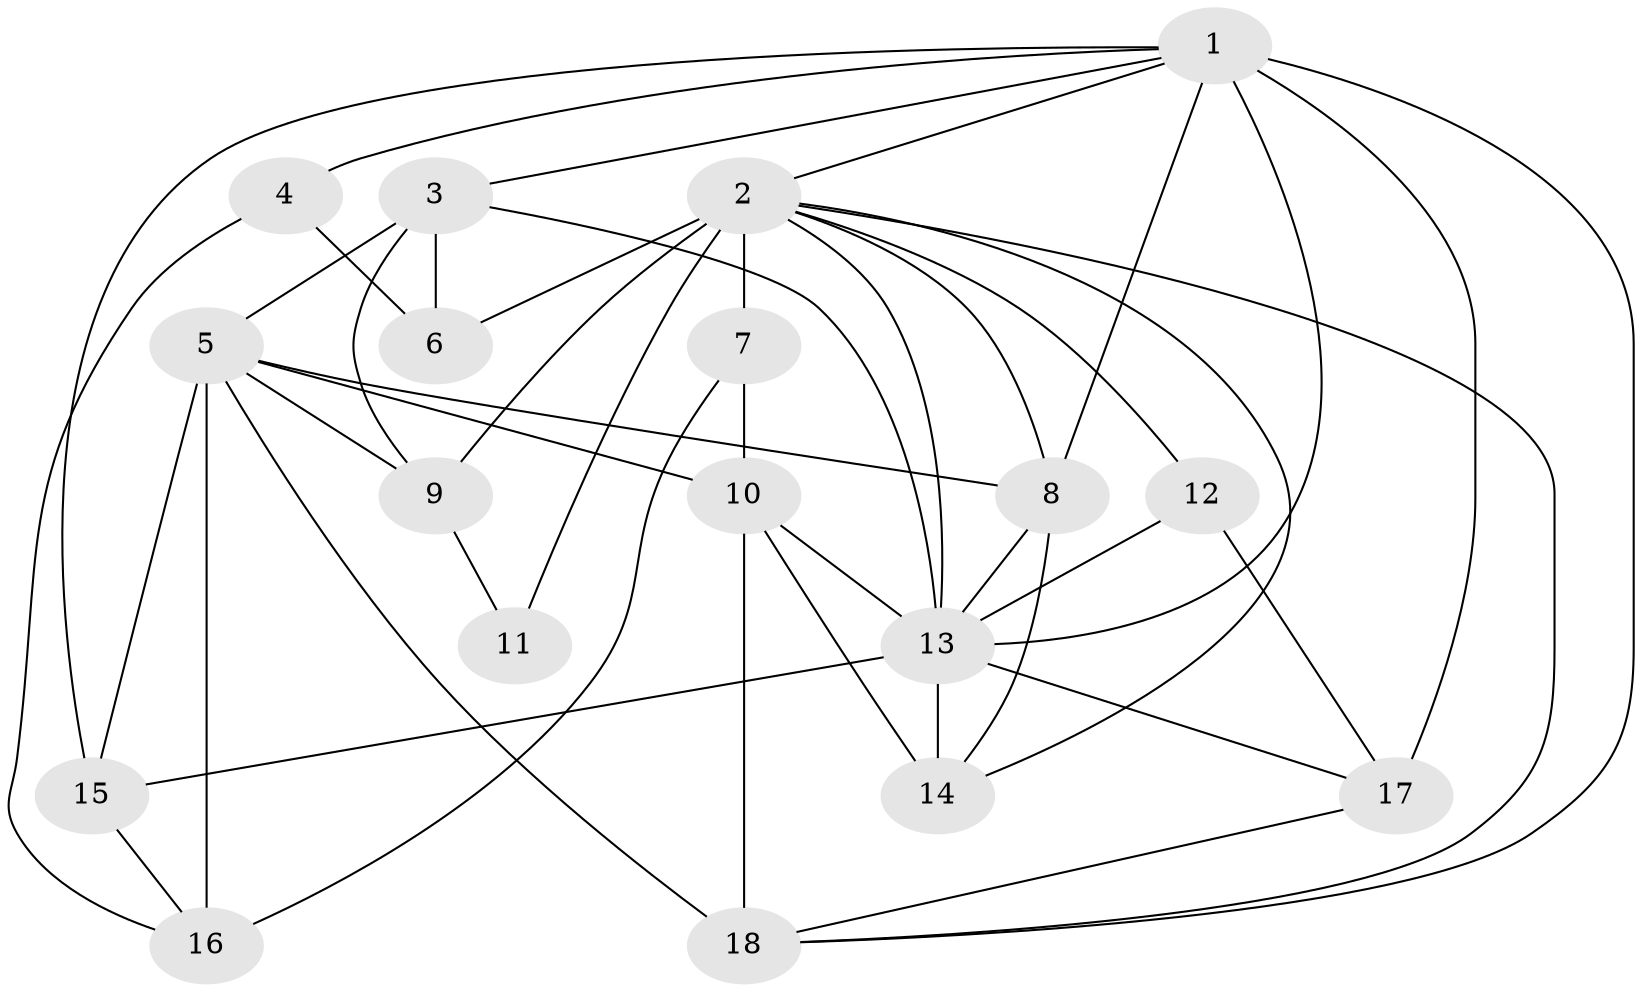 // original degree distribution, {3: 0.30357142857142855, 5: 0.14285714285714285, 2: 0.10714285714285714, 4: 0.2857142857142857, 8: 0.017857142857142856, 6: 0.125, 7: 0.017857142857142856}
// Generated by graph-tools (version 1.1) at 2025/37/03/04/25 23:37:01]
// undirected, 18 vertices, 44 edges
graph export_dot {
  node [color=gray90,style=filled];
  1;
  2;
  3;
  4;
  5;
  6;
  7;
  8;
  9;
  10;
  11;
  12;
  13;
  14;
  15;
  16;
  17;
  18;
  1 -- 2 [weight=1.0];
  1 -- 3 [weight=1.0];
  1 -- 4 [weight=1.0];
  1 -- 8 [weight=1.0];
  1 -- 13 [weight=1.0];
  1 -- 15 [weight=1.0];
  1 -- 17 [weight=3.0];
  1 -- 18 [weight=1.0];
  2 -- 6 [weight=1.0];
  2 -- 7 [weight=3.0];
  2 -- 8 [weight=1.0];
  2 -- 9 [weight=1.0];
  2 -- 11 [weight=2.0];
  2 -- 12 [weight=1.0];
  2 -- 13 [weight=1.0];
  2 -- 14 [weight=1.0];
  2 -- 18 [weight=1.0];
  3 -- 5 [weight=2.0];
  3 -- 6 [weight=3.0];
  3 -- 9 [weight=3.0];
  3 -- 13 [weight=2.0];
  4 -- 6 [weight=1.0];
  4 -- 16 [weight=1.0];
  5 -- 8 [weight=1.0];
  5 -- 9 [weight=3.0];
  5 -- 10 [weight=3.0];
  5 -- 15 [weight=2.0];
  5 -- 16 [weight=2.0];
  5 -- 18 [weight=2.0];
  7 -- 10 [weight=1.0];
  7 -- 16 [weight=1.0];
  8 -- 13 [weight=2.0];
  8 -- 14 [weight=1.0];
  9 -- 11 [weight=1.0];
  10 -- 13 [weight=2.0];
  10 -- 14 [weight=3.0];
  10 -- 18 [weight=2.0];
  12 -- 13 [weight=2.0];
  12 -- 17 [weight=1.0];
  13 -- 14 [weight=3.0];
  13 -- 15 [weight=1.0];
  13 -- 17 [weight=2.0];
  15 -- 16 [weight=1.0];
  17 -- 18 [weight=1.0];
}
